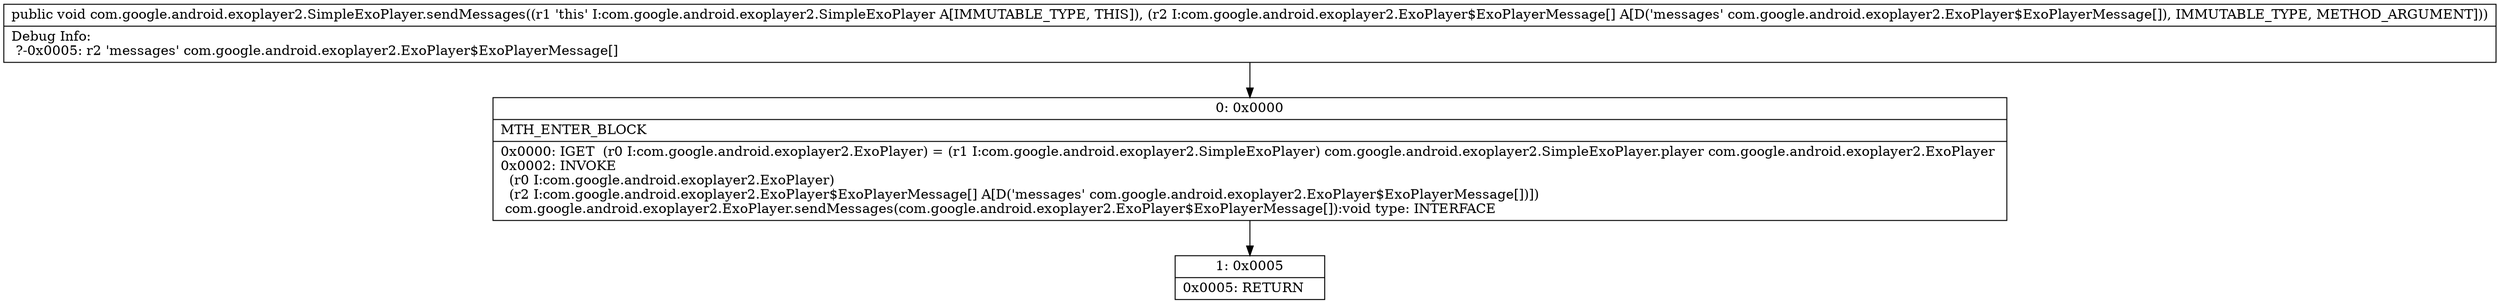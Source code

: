 digraph "CFG forcom.google.android.exoplayer2.SimpleExoPlayer.sendMessages([Lcom\/google\/android\/exoplayer2\/ExoPlayer$ExoPlayerMessage;)V" {
Node_0 [shape=record,label="{0\:\ 0x0000|MTH_ENTER_BLOCK\l|0x0000: IGET  (r0 I:com.google.android.exoplayer2.ExoPlayer) = (r1 I:com.google.android.exoplayer2.SimpleExoPlayer) com.google.android.exoplayer2.SimpleExoPlayer.player com.google.android.exoplayer2.ExoPlayer \l0x0002: INVOKE  \l  (r0 I:com.google.android.exoplayer2.ExoPlayer)\l  (r2 I:com.google.android.exoplayer2.ExoPlayer$ExoPlayerMessage[] A[D('messages' com.google.android.exoplayer2.ExoPlayer$ExoPlayerMessage[])])\l com.google.android.exoplayer2.ExoPlayer.sendMessages(com.google.android.exoplayer2.ExoPlayer$ExoPlayerMessage[]):void type: INTERFACE \l}"];
Node_1 [shape=record,label="{1\:\ 0x0005|0x0005: RETURN   \l}"];
MethodNode[shape=record,label="{public void com.google.android.exoplayer2.SimpleExoPlayer.sendMessages((r1 'this' I:com.google.android.exoplayer2.SimpleExoPlayer A[IMMUTABLE_TYPE, THIS]), (r2 I:com.google.android.exoplayer2.ExoPlayer$ExoPlayerMessage[] A[D('messages' com.google.android.exoplayer2.ExoPlayer$ExoPlayerMessage[]), IMMUTABLE_TYPE, METHOD_ARGUMENT]))  | Debug Info:\l  ?\-0x0005: r2 'messages' com.google.android.exoplayer2.ExoPlayer$ExoPlayerMessage[]\l}"];
MethodNode -> Node_0;
Node_0 -> Node_1;
}

